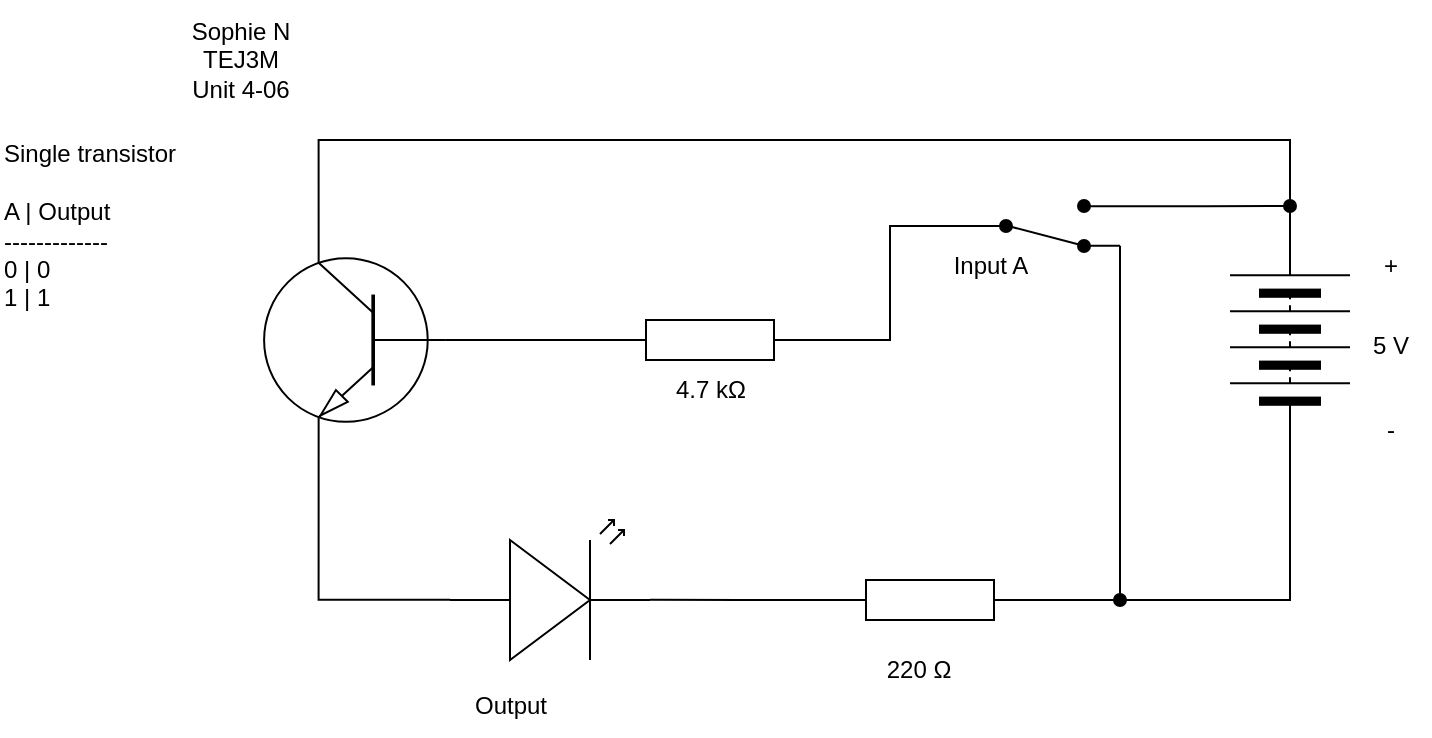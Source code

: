 <mxfile>
    <diagram id="5h8ZwCoqg8xPEF-y3A-q" name="Page-1">
        <mxGraphModel dx="1913" dy="658" grid="1" gridSize="10" guides="1" tooltips="1" connect="1" arrows="1" fold="1" page="1" pageScale="1" pageWidth="827" pageHeight="1169" math="0" shadow="0">
            <root>
                <mxCell id="0"/>
                <mxCell id="1" parent="0"/>
                <mxCell id="12" style="edgeStyle=orthogonalEdgeStyle;html=1;exitX=0.7;exitY=0;exitDx=0;exitDy=0;exitPerimeter=0;entryX=1;entryY=0.5;entryDx=0;entryDy=0;endArrow=none;endFill=0;rounded=0;curved=0;" edge="1" parent="1" source="2" target="5">
                    <mxGeometry relative="1" as="geometry">
                        <Array as="points">
                            <mxPoint x="144" y="180"/>
                            <mxPoint x="630" y="180"/>
                        </Array>
                    </mxGeometry>
                </mxCell>
                <mxCell id="2" value="" style="verticalLabelPosition=bottom;shadow=0;dashed=0;align=center;html=1;verticalAlign=top;shape=mxgraph.electrical.transistors.npn_transistor_1;flipH=1;" vertex="1" parent="1">
                    <mxGeometry x="115" y="230" width="95" height="100" as="geometry"/>
                </mxCell>
                <mxCell id="15" style="edgeStyle=orthogonalEdgeStyle;html=1;exitX=1;exitY=0.88;exitDx=0;exitDy=0;endArrow=oval;endFill=1;rounded=0;curved=0;" edge="1" parent="1" source="3">
                    <mxGeometry relative="1" as="geometry">
                        <mxPoint x="545" y="410" as="targetPoint"/>
                        <Array as="points">
                            <mxPoint x="545" y="290"/>
                            <mxPoint x="545" y="290"/>
                        </Array>
                    </mxGeometry>
                </mxCell>
                <mxCell id="16" style="edgeStyle=orthogonalEdgeStyle;html=1;exitX=1;exitY=0.12;exitDx=0;exitDy=0;endArrow=oval;endFill=1;rounded=0;curved=0;" edge="1" parent="1" source="3">
                    <mxGeometry relative="1" as="geometry">
                        <mxPoint x="630" y="213" as="targetPoint"/>
                    </mxGeometry>
                </mxCell>
                <mxCell id="3" value="" style="html=1;shape=mxgraph.electrical.electro-mechanical.twoWaySwitch;aspect=fixed;elSwitchState=2;flipH=0;flipV=1;strokeColor=default;fillColor=#000000;" vertex="1" parent="1">
                    <mxGeometry x="470" y="210" width="75" height="26" as="geometry"/>
                </mxCell>
                <mxCell id="4" value="" style="pointerEvents=1;verticalLabelPosition=bottom;shadow=0;dashed=0;align=center;html=1;verticalAlign=top;shape=mxgraph.electrical.resistors.resistor_1;" vertex="1" parent="1">
                    <mxGeometry x="400" y="400" width="100" height="20" as="geometry"/>
                </mxCell>
                <mxCell id="5" value="" style="pointerEvents=1;verticalLabelPosition=bottom;shadow=0;dashed=0;align=center;html=1;verticalAlign=top;shape=mxgraph.electrical.miscellaneous.batteryStack;rotation=-90;" vertex="1" parent="1">
                    <mxGeometry x="580" y="250" width="100" height="60" as="geometry"/>
                </mxCell>
                <mxCell id="6" value="" style="verticalLabelPosition=bottom;shadow=0;dashed=0;align=center;html=1;verticalAlign=top;shape=mxgraph.electrical.opto_electronics.led_2;pointerEvents=1;" vertex="1" parent="1">
                    <mxGeometry x="210" y="370" width="100" height="70" as="geometry"/>
                </mxCell>
                <mxCell id="14" style="edgeStyle=orthogonalEdgeStyle;html=1;exitX=1;exitY=0.5;exitDx=0;exitDy=0;exitPerimeter=0;entryX=0;entryY=0.5;entryDx=0;entryDy=0;endArrow=none;endFill=0;rounded=0;curved=0;" edge="1" parent="1" source="7" target="3">
                    <mxGeometry relative="1" as="geometry"/>
                </mxCell>
                <mxCell id="7" value="" style="pointerEvents=1;verticalLabelPosition=bottom;shadow=0;dashed=0;align=center;html=1;verticalAlign=top;shape=mxgraph.electrical.resistors.resistor_1;" vertex="1" parent="1">
                    <mxGeometry x="290" y="270" width="100" height="20" as="geometry"/>
                </mxCell>
                <mxCell id="8" style="edgeStyle=orthogonalEdgeStyle;html=1;exitX=0;exitY=0.5;exitDx=0;exitDy=0;entryX=1;entryY=0.5;entryDx=0;entryDy=0;entryPerimeter=0;endArrow=none;endFill=0;rounded=0;curved=0;" edge="1" parent="1" source="5" target="4">
                    <mxGeometry relative="1" as="geometry"/>
                </mxCell>
                <mxCell id="10" style="edgeStyle=orthogonalEdgeStyle;html=1;exitX=0;exitY=0.5;exitDx=0;exitDy=0;exitPerimeter=0;entryX=1;entryY=0.57;entryDx=0;entryDy=0;entryPerimeter=0;endArrow=none;endFill=0;rounded=0;curved=0;" edge="1" parent="1" source="4" target="6">
                    <mxGeometry relative="1" as="geometry"/>
                </mxCell>
                <mxCell id="11" style="edgeStyle=orthogonalEdgeStyle;html=1;exitX=0;exitY=0.57;exitDx=0;exitDy=0;exitPerimeter=0;entryX=0.7;entryY=1;entryDx=0;entryDy=0;entryPerimeter=0;endArrow=none;endFill=0;rounded=0;curved=0;" edge="1" parent="1" source="6" target="2">
                    <mxGeometry relative="1" as="geometry"/>
                </mxCell>
                <mxCell id="13" style="edgeStyle=none;html=1;exitX=0;exitY=0.5;exitDx=0;exitDy=0;exitPerimeter=0;entryX=0;entryY=0.5;entryDx=0;entryDy=0;entryPerimeter=0;endArrow=none;endFill=0;" edge="1" parent="1" source="2" target="7">
                    <mxGeometry relative="1" as="geometry"/>
                </mxCell>
                <mxCell id="17" value="+" style="text;html=1;align=center;verticalAlign=middle;resizable=0;points=[];autosize=1;strokeColor=none;fillColor=none;" vertex="1" parent="1">
                    <mxGeometry x="665" y="228" width="30" height="30" as="geometry"/>
                </mxCell>
                <mxCell id="18" value="-" style="text;html=1;align=center;verticalAlign=middle;resizable=0;points=[];autosize=1;strokeColor=none;fillColor=none;" vertex="1" parent="1">
                    <mxGeometry x="665" y="310" width="30" height="30" as="geometry"/>
                </mxCell>
                <mxCell id="19" value="5 V" style="text;html=1;align=center;verticalAlign=middle;resizable=0;points=[];autosize=1;strokeColor=none;fillColor=none;" vertex="1" parent="1">
                    <mxGeometry x="660" y="268" width="40" height="30" as="geometry"/>
                </mxCell>
                <mxCell id="20" value="220&amp;nbsp;Ω" style="text;html=1;align=center;verticalAlign=middle;resizable=0;points=[];autosize=1;strokeColor=none;fillColor=none;" vertex="1" parent="1">
                    <mxGeometry x="414" y="430" width="60" height="30" as="geometry"/>
                </mxCell>
                <mxCell id="21" value="4.7 kΩ" style="text;html=1;align=center;verticalAlign=middle;resizable=0;points=[];autosize=1;strokeColor=none;fillColor=none;" vertex="1" parent="1">
                    <mxGeometry x="310" y="290" width="60" height="30" as="geometry"/>
                </mxCell>
                <mxCell id="22" value="Input A" style="text;html=1;align=center;verticalAlign=middle;resizable=0;points=[];autosize=1;strokeColor=none;fillColor=none;" vertex="1" parent="1">
                    <mxGeometry x="450" y="228" width="60" height="30" as="geometry"/>
                </mxCell>
                <mxCell id="23" value="Output" style="text;html=1;align=center;verticalAlign=middle;resizable=0;points=[];autosize=1;strokeColor=none;fillColor=none;" vertex="1" parent="1">
                    <mxGeometry x="210" y="448" width="60" height="30" as="geometry"/>
                </mxCell>
                <mxCell id="24" value="Sophie N&lt;div&gt;TEJ3M&lt;/div&gt;&lt;div&gt;Unit 4-06&lt;/div&gt;" style="text;html=1;align=center;verticalAlign=middle;resizable=0;points=[];autosize=1;strokeColor=none;fillColor=none;" vertex="1" parent="1">
                    <mxGeometry x="70" y="110" width="70" height="60" as="geometry"/>
                </mxCell>
                <mxCell id="25" value="Single transistor&lt;div&gt;&lt;br&gt;&lt;/div&gt;&lt;div&gt;A | Output&lt;/div&gt;&lt;div&gt;-------------&lt;/div&gt;&lt;div&gt;0 | 0&lt;/div&gt;&lt;div&gt;1 | 1&lt;/div&gt;" style="text;html=1;align=left;verticalAlign=middle;resizable=0;points=[];autosize=1;strokeColor=none;fillColor=none;" vertex="1" parent="1">
                    <mxGeometry x="-15" y="173" width="110" height="100" as="geometry"/>
                </mxCell>
            </root>
        </mxGraphModel>
    </diagram>
</mxfile>